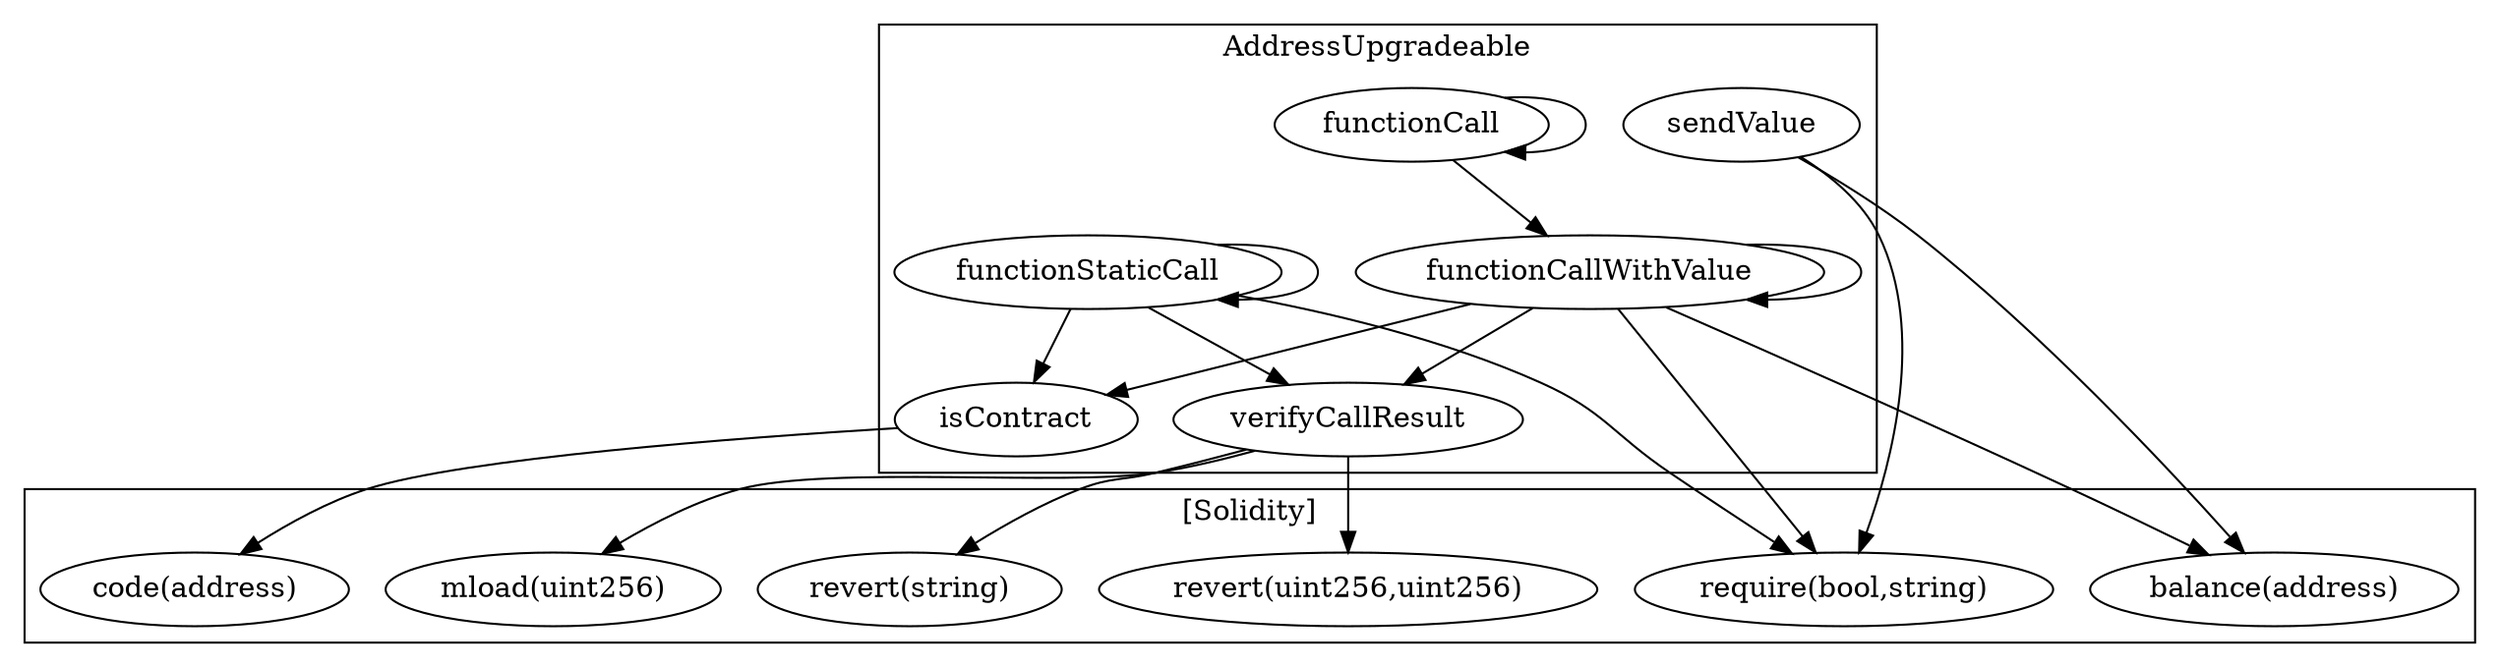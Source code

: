 strict digraph {
subgraph cluster_1948_AddressUpgradeable {
label = "AddressUpgradeable"
"1948_verifyCallResult" [label="verifyCallResult"]
"1948_functionCallWithValue" [label="functionCallWithValue"]
"1948_functionCall" [label="functionCall"]
"1948_isContract" [label="isContract"]
"1948_sendValue" [label="sendValue"]
"1948_functionStaticCall" [label="functionStaticCall"]
"1948_functionCallWithValue" -> "1948_isContract"
"1948_functionStaticCall" -> "1948_verifyCallResult"
"1948_functionStaticCall" -> "1948_functionStaticCall"
"1948_functionStaticCall" -> "1948_isContract"
"1948_functionCall" -> "1948_functionCall"
"1948_functionCallWithValue" -> "1948_verifyCallResult"
"1948_functionCall" -> "1948_functionCallWithValue"
"1948_functionCallWithValue" -> "1948_functionCallWithValue"
}subgraph cluster_solidity {
label = "[Solidity]"
"require(bool,string)" 
"revert(uint256,uint256)" 
"revert(string)" 
"code(address)" 
"balance(address)" 
"mload(uint256)" 
"1948_verifyCallResult" -> "revert(string)"
"1948_functionCallWithValue" -> "balance(address)"
"1948_functionStaticCall" -> "require(bool,string)"
"1948_isContract" -> "code(address)"
"1948_sendValue" -> "require(bool,string)"
"1948_verifyCallResult" -> "mload(uint256)"
"1948_sendValue" -> "balance(address)"
"1948_functionCallWithValue" -> "require(bool,string)"
"1948_verifyCallResult" -> "revert(uint256,uint256)"
}
}